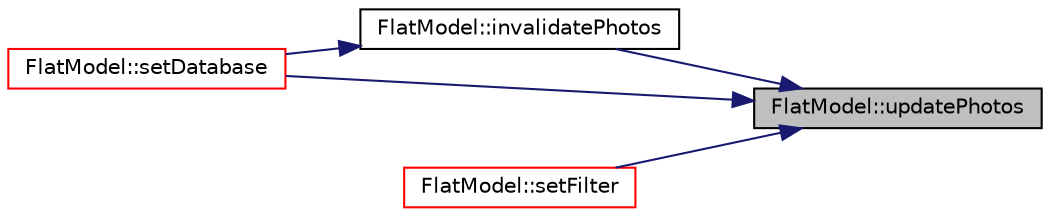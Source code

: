digraph "FlatModel::updatePhotos"
{
 // LATEX_PDF_SIZE
  edge [fontname="Helvetica",fontsize="10",labelfontname="Helvetica",labelfontsize="10"];
  node [fontname="Helvetica",fontsize="10",shape=record];
  rankdir="RL";
  Node1 [label="FlatModel::updatePhotos",height=0.2,width=0.4,color="black", fillcolor="grey75", style="filled", fontcolor="black",tooltip=" "];
  Node1 -> Node2 [dir="back",color="midnightblue",fontsize="10",style="solid",fontname="Helvetica"];
  Node2 [label="FlatModel::invalidatePhotos",height=0.2,width=0.4,color="black", fillcolor="white", style="filled",URL="$class_flat_model.html#aca8c6652eb792b0e2658ba35c85c85a0",tooltip=" "];
  Node2 -> Node3 [dir="back",color="midnightblue",fontsize="10",style="solid",fontname="Helvetica"];
  Node3 [label="FlatModel::setDatabase",height=0.2,width=0.4,color="red", fillcolor="white", style="filled",URL="$class_flat_model.html#a2737a8ce4698c5aa45a9b9c50b799aea",tooltip=" "];
  Node1 -> Node3 [dir="back",color="midnightblue",fontsize="10",style="solid",fontname="Helvetica"];
  Node1 -> Node5 [dir="back",color="midnightblue",fontsize="10",style="solid",fontname="Helvetica"];
  Node5 [label="FlatModel::setFilter",height=0.2,width=0.4,color="red", fillcolor="white", style="filled",URL="$class_flat_model.html#af51f25af75e7a1a221ef40a69715d621",tooltip=" "];
}
